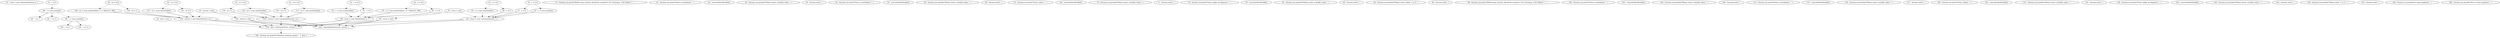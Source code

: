 digraph G {
"31 : scan = new Scanner(System.in, )"
"32 : i = 0"
"32 : i = 0" -> "38 : i = scan.nextInt()" [style=dashed]
"33 : x = 0.0"
"33 : x = 0.0" -> "50 : x = scan.nextDouble()" [style=dashed]
"33 : x = 0.0" -> "46 : x = 0" [style=dashed]
"33 : y = 0.0"
"33 : y = 0.0" -> "61 : y = scan.nextInt()" [style=dashed]
"33 : y = 0.0" -> "57 : y = 0" [style=dashed]
"33 : r = 0.0"
"33 : r = 0.0" -> "72 : r = 0" [style=dashed]
"33 : r = 0.0" -> "76 : r = scan.nextDouble()" [style=dashed]
"33 : x2 = 0.0"
"33 : x2 = 0.0" -> "107 : x2 = 0" [style=dashed]
"33 : x2 = 0.0" -> "111 : x2 = scan.nextDouble()" [style=dashed]
"33 : y2 = 0.0"
"33 : y2 = 0.0" -> "122 : y2 = scan.nextDouble()" [style=dashed]
"33 : y2 = 0.0" -> "118 : y2 = 0" [style=dashed]
"33 : r2 = 0.0"
"33 : r2 = 0.0" -> "137 : r2 = scan.nextDouble()" [style=dashed]
"33 : r2 = 0.0" -> "133 : r2 = 0" [style=dashed]
"34 : dist = 0.0"
"34 : dist = 0.0" -> "159 : dist = distance(store, store2, )" [style=dashed]
"34 : a = 0.0"
"34 : a = 0.0" -> "87 : a = scan.nextDouble() * 2 * Math.PI / 360" [style=dashed]
"34 : a = 0.0" -> "83 : a = 0" [style=dashed]
"34 : a2 = 0.0"
"34 : a2 = 0.0" -> "144 : a2 = 0" [style=dashed]
"34 : a2 = 0.0" -> "148 : a2 = scan.nextDouble() * 2 * Math.PI / 360" [style=dashed]
"35 : store = null"
"35 : store = null" -> "89 : store = new PolarPoint(r, a, )" [style=dashed]
"35 : store = null" -> "63 : store = new CartesianPoint(x, y, )" [style=dashed]
"35 : store = null" -> "95 : store = null" [style=dashed]
"35 : store2 = null"
"35 : store2 = null" -> "150 : store2 = new PolarPoint(r2, a2, )" [style=dashed]
"35 : store2 = null" -> "124 : store2 = new CartesianPoint(x2, y2, )" [style=dashed]
"35 : store2 = null" -> "156 : store2 = null" [style=dashed]
"37 : System.out.print(\"Which type of point should be created (1 for Cartesian, 2 for Polar)? \", )"
"38 : i = scan.nextInt()"
"38 : i = scan.nextInt()" -> "39 : i == 1"
"38 : i = scan.nextInt()" -> "65 : i == 2"
"38 : i = scan.nextInt()" -> "99 : i = scan.nextInt()" [style=dashed]
"39 : i == 1"
"41 : System.out.print(\"Enter x-coordinate: \", )"
"42 : scan.hasNextDouble()"
"44 : System.out.println(\"Please enter a double value.\", )"
"45 : System.exit(1, )"
"46 : x = 0"
"46 : x = 0" -> "63 : store = new CartesianPoint(x, y, )"
"50 : x = scan.nextDouble()"
"50 : x = scan.nextDouble()" -> "63 : store = new CartesianPoint(x, y, )"
"52 : System.out.print(\"Enter y-coordinate: \", )"
"53 : scan.hasNextDouble()"
"55 : System.out.println(\"Please enter a double value.\", )"
"56 : System.exit(1, )"
"57 : y = 0"
"57 : y = 0" -> "63 : store = new CartesianPoint(x, y, )"
"61 : y = scan.nextInt()"
"61 : y = scan.nextInt()" -> "63 : store = new CartesianPoint(x, y, )"
"63 : store = new CartesianPoint(x, y, )"
"63 : store = new CartesianPoint(x, y, )" -> "159 : dist = distance(store, store2, )"
"63 : store = new CartesianPoint(x, y, )" -> "162 : sameQuadrant(store, store2, )"
"65 : i == 2"
"67 : System.out.print(\"Enter radius: \", )"
"68 : scan.hasNextDouble()"
"70 : System.out.println(\"Please enter a double value.\", )"
"71 : System.exit(1, )"
"72 : r = 0"
"72 : r = 0" -> "89 : store = new PolarPoint(r, a, )"
"76 : r = scan.nextDouble()"
"76 : r = scan.nextDouble()" -> "89 : store = new PolarPoint(r, a, )"
"78 : System.out.print(\"Enter angle (in degrees): \", )"
"79 : scan.hasNextDouble()"
"81 : System.out.println(\"Please enter a double value.\", )"
"82 : System.exit(1, )"
"83 : a = 0"
"83 : a = 0" -> "89 : store = new PolarPoint(r, a, )"
"87 : a = scan.nextDouble() * 2 * Math.PI / 360"
"87 : a = scan.nextDouble() * 2 * Math.PI / 360" -> "89 : store = new PolarPoint(r, a, )"
"89 : store = new PolarPoint(r, a, )"
"89 : store = new PolarPoint(r, a, )" -> "159 : dist = distance(store, store2, )"
"89 : store = new PolarPoint(r, a, )" -> "162 : sameQuadrant(store, store2, )"
"93 : System.out.println(\"Please enter either 1 or 2\", )"
"94 : System.exit(1, )"
"95 : store = null"
"95 : store = null" -> "159 : dist = distance(store, store2, )"
"95 : store = null" -> "162 : sameQuadrant(store, store2, )"
"98 : System.out.print(\"Which type of point should be created (1 for Cartesian, 2 for Polar)? \", )"
"99 : i = scan.nextInt()"
"99 : i = scan.nextInt()" -> "100 : i == 1"
"99 : i = scan.nextInt()" -> "126 : i == 2"
"100 : i == 1"
"102 : System.out.print(\"Enter x-coordinate: \", )"
"103 : scan.hasNextDouble()"
"105 : System.out.println(\"Please enter a double value.\", )"
"106 : System.exit(1, )"
"107 : x2 = 0"
"107 : x2 = 0" -> "124 : store2 = new CartesianPoint(x2, y2, )"
"111 : x2 = scan.nextDouble()"
"111 : x2 = scan.nextDouble()" -> "124 : store2 = new CartesianPoint(x2, y2, )"
"113 : System.out.print(\"Enter y-coordinate: \", )"
"114 : scan.hasNextDouble()"
"116 : System.out.println(\"Please enter a double value.\", )"
"117 : System.exit(1, )"
"118 : y2 = 0"
"118 : y2 = 0" -> "124 : store2 = new CartesianPoint(x2, y2, )"
"122 : y2 = scan.nextDouble()"
"122 : y2 = scan.nextDouble()" -> "124 : store2 = new CartesianPoint(x2, y2, )"
"124 : store2 = new CartesianPoint(x2, y2, )"
"124 : store2 = new CartesianPoint(x2, y2, )" -> "159 : dist = distance(store, store2, )"
"124 : store2 = new CartesianPoint(x2, y2, )" -> "162 : sameQuadrant(store, store2, )"
"126 : i == 2"
"128 : System.out.print(\"Enter radius: \", )"
"129 : scan.hasNextDouble()"
"131 : System.out.println(\"Please enter a double value.\", )"
"132 : System.exit(1, )"
"133 : r2 = 0"
"133 : r2 = 0" -> "150 : store2 = new PolarPoint(r2, a2, )"
"137 : r2 = scan.nextDouble()"
"137 : r2 = scan.nextDouble()" -> "150 : store2 = new PolarPoint(r2, a2, )"
"139 : System.out.print(\"Enter angle (in degrees): \", )"
"140 : scan.hasNextDouble()"
"142 : System.out.println(\"Please enter a double value.\", )"
"143 : System.exit(1, )"
"144 : a2 = 0"
"144 : a2 = 0" -> "150 : store2 = new PolarPoint(r2, a2, )"
"148 : a2 = scan.nextDouble() * 2 * Math.PI / 360"
"148 : a2 = scan.nextDouble() * 2 * Math.PI / 360" -> "150 : store2 = new PolarPoint(r2, a2, )"
"150 : store2 = new PolarPoint(r2, a2, )"
"150 : store2 = new PolarPoint(r2, a2, )" -> "159 : dist = distance(store, store2, )"
"150 : store2 = new PolarPoint(r2, a2, )" -> "162 : sameQuadrant(store, store2, )"
"154 : System.out.println(\"Please enter 1 or 2.\", )"
"155 : System.exit(1, )"
"156 : store2 = null"
"156 : store2 = null" -> "159 : dist = distance(store, store2, )"
"156 : store2 = null" -> "162 : sameQuadrant(store, store2, )"
"159 : dist = distance(store, store2, )"
"159 : dist = distance(store, store2, )" -> "160 : System.out.println(\"Distance between points: \" + dist, )"
"160 : System.out.println(\"Distance between points: \" + dist, )"
"162 : sameQuadrant(store, store2, )"
"164 : System.out.println(\"In same quadrant.\", )"
"168 : System.out.println(\"Not in same quadrant.\", )"
}